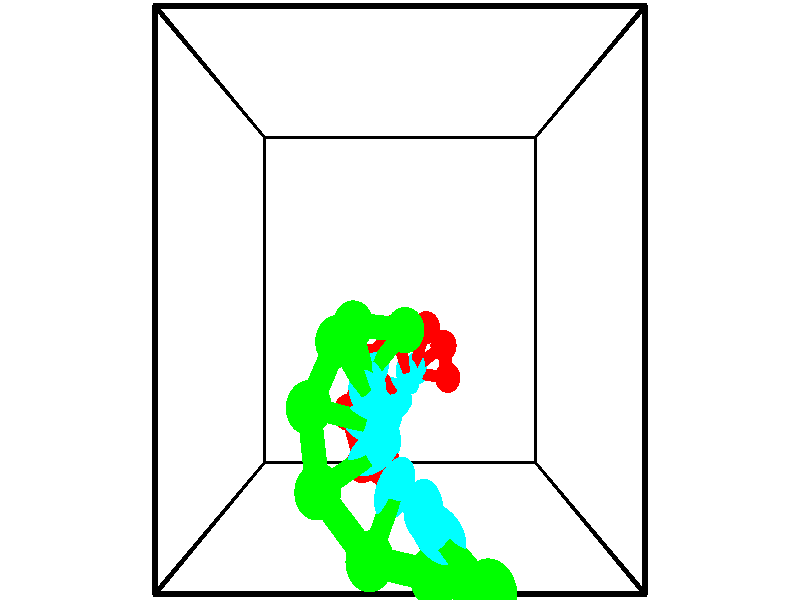 // switches for output
#declare DRAW_BASES = 1; // possible values are 0, 1; only relevant for DNA ribbons
#declare DRAW_BASES_TYPE = 3; // possible values are 1, 2, 3; only relevant for DNA ribbons
#declare DRAW_FOG = 0; // set to 1 to enable fog

#include "colors.inc"

#include "transforms.inc"
background { rgb <1, 1, 1>}

#default {
   normal{
       ripples 0.25
       frequency 0.20
       turbulence 0.2
       lambda 5
   }
	finish {
		phong 0.1
		phong_size 40.
	}
}

// original window dimensions: 1024x640


// camera settings

camera {
	sky <-0, 1, 0>
	up <-0, 1, 0>
	right 1.6 * <1, 0, 0>
	location <2.5, 2.5, 11.1562>
	look_at <2.5, 2.5, 2.5>
	direction <0, 0, -8.6562>
	angle 67.0682
}


# declare cpy_camera_pos = <2.5, 2.5, 11.1562>;
# if (DRAW_FOG = 1)
fog {
	fog_type 2
	up vnormalize(cpy_camera_pos)
	color rgbt<1,1,1,0.3>
	distance 1e-5
	fog_alt 3e-3
	fog_offset 4
}
# end


// LIGHTS

# declare lum = 6;
global_settings {
	ambient_light rgb lum * <0.05, 0.05, 0.05>
	max_trace_level 15
}# declare cpy_direct_light_amount = 0.25;
light_source
{	1000 * <-1, -1, 1>,
	rgb lum * cpy_direct_light_amount
	parallel
}

light_source
{	1000 * <1, 1, -1>,
	rgb lum * cpy_direct_light_amount
	parallel
}

// strand 0

// nucleotide -1

// particle -1
sphere {
	<2.496684, 0.112652, 1.966569> 0.250000
	pigment { color rgbt <1,0,0,0> }
	no_shadow
}
cylinder {
	<2.388449, 0.496685, 1.994915>,  <2.323508, 0.727105, 2.011923>, 0.100000
	pigment { color rgbt <1,0,0,0> }
	no_shadow
}
cylinder {
	<2.388449, 0.496685, 1.994915>,  <2.496684, 0.112652, 1.966569>, 0.100000
	pigment { color rgbt <1,0,0,0> }
	no_shadow
}

// particle -1
sphere {
	<2.388449, 0.496685, 1.994915> 0.100000
	pigment { color rgbt <1,0,0,0> }
	no_shadow
}
sphere {
	0, 1
	scale<0.080000,0.200000,0.300000>
	matrix <0.090278, 0.098592, -0.991024,
		-0.958453, -0.261761, -0.113353,
		-0.270587, 0.960084, 0.070865,
		2.307272, 0.784710, 2.016174>
	pigment { color rgbt <0,1,1,0> }
	no_shadow
}
cylinder {
	<1.904306, 0.341382, 1.601160>,  <2.496684, 0.112652, 1.966569>, 0.130000
	pigment { color rgbt <1,0,0,0> }
	no_shadow
}

// nucleotide -1

// particle -1
sphere {
	<1.904306, 0.341382, 1.601160> 0.250000
	pigment { color rgbt <1,0,0,0> }
	no_shadow
}
cylinder {
	<2.132244, 0.666617, 1.648761>,  <2.269007, 0.861759, 1.677322>, 0.100000
	pigment { color rgbt <1,0,0,0> }
	no_shadow
}
cylinder {
	<2.132244, 0.666617, 1.648761>,  <1.904306, 0.341382, 1.601160>, 0.100000
	pigment { color rgbt <1,0,0,0> }
	no_shadow
}

// particle -1
sphere {
	<2.132244, 0.666617, 1.648761> 0.100000
	pigment { color rgbt <1,0,0,0> }
	no_shadow
}
sphere {
	0, 1
	scale<0.080000,0.200000,0.300000>
	matrix <-0.076994, 0.197008, -0.977374,
		-0.818136, 0.547791, 0.174867,
		0.569847, 0.813089, 0.119003,
		2.303198, 0.910544, 1.684462>
	pigment { color rgbt <0,1,1,0> }
	no_shadow
}
cylinder {
	<1.656841, 0.969857, 1.286936>,  <1.904306, 0.341382, 1.601160>, 0.130000
	pigment { color rgbt <1,0,0,0> }
	no_shadow
}

// nucleotide -1

// particle -1
sphere {
	<1.656841, 0.969857, 1.286936> 0.250000
	pigment { color rgbt <1,0,0,0> }
	no_shadow
}
cylinder {
	<2.055092, 1.007109, 1.284010>,  <2.294042, 1.029460, 1.282254>, 0.100000
	pigment { color rgbt <1,0,0,0> }
	no_shadow
}
cylinder {
	<2.055092, 1.007109, 1.284010>,  <1.656841, 0.969857, 1.286936>, 0.100000
	pigment { color rgbt <1,0,0,0> }
	no_shadow
}

// particle -1
sphere {
	<2.055092, 1.007109, 1.284010> 0.100000
	pigment { color rgbt <1,0,0,0> }
	no_shadow
}
sphere {
	0, 1
	scale<0.080000,0.200000,0.300000>
	matrix <-0.045672, 0.416952, -0.907780,
		-0.081491, 0.904145, 0.419382,
		0.995627, 0.093130, -0.007316,
		2.353780, 1.035048, 1.281815>
	pigment { color rgbt <0,1,1,0> }
	no_shadow
}
cylinder {
	<1.953561, 1.639109, 1.053377>,  <1.656841, 0.969857, 1.286936>, 0.130000
	pigment { color rgbt <1,0,0,0> }
	no_shadow
}

// nucleotide -1

// particle -1
sphere {
	<1.953561, 1.639109, 1.053377> 0.250000
	pigment { color rgbt <1,0,0,0> }
	no_shadow
}
cylinder {
	<2.240654, 1.373631, 0.969123>,  <2.412910, 1.214343, 0.918570>, 0.100000
	pigment { color rgbt <1,0,0,0> }
	no_shadow
}
cylinder {
	<2.240654, 1.373631, 0.969123>,  <1.953561, 1.639109, 1.053377>, 0.100000
	pigment { color rgbt <1,0,0,0> }
	no_shadow
}

// particle -1
sphere {
	<2.240654, 1.373631, 0.969123> 0.100000
	pigment { color rgbt <1,0,0,0> }
	no_shadow
}
sphere {
	0, 1
	scale<0.080000,0.200000,0.300000>
	matrix <0.068321, 0.368163, -0.927248,
		0.692959, 0.651125, 0.309587,
		0.717732, -0.663696, -0.210636,
		2.455974, 1.174522, 0.905932>
	pigment { color rgbt <0,1,1,0> }
	no_shadow
}
cylinder {
	<2.426838, 2.052769, 0.630950>,  <1.953561, 1.639109, 1.053377>, 0.130000
	pigment { color rgbt <1,0,0,0> }
	no_shadow
}

// nucleotide -1

// particle -1
sphere {
	<2.426838, 2.052769, 0.630950> 0.250000
	pigment { color rgbt <1,0,0,0> }
	no_shadow
}
cylinder {
	<2.547684, 1.676562, 0.568785>,  <2.620191, 1.450838, 0.531486>, 0.100000
	pigment { color rgbt <1,0,0,0> }
	no_shadow
}
cylinder {
	<2.547684, 1.676562, 0.568785>,  <2.426838, 2.052769, 0.630950>, 0.100000
	pigment { color rgbt <1,0,0,0> }
	no_shadow
}

// particle -1
sphere {
	<2.547684, 1.676562, 0.568785> 0.100000
	pigment { color rgbt <1,0,0,0> }
	no_shadow
}
sphere {
	0, 1
	scale<0.080000,0.200000,0.300000>
	matrix <0.052723, 0.179267, -0.982387,
		0.951812, 0.288600, 0.103746,
		0.302115, -0.940518, -0.155412,
		2.638318, 1.394407, 0.522161>
	pigment { color rgbt <0,1,1,0> }
	no_shadow
}
cylinder {
	<2.978601, 2.080934, 0.138098>,  <2.426838, 2.052769, 0.630950>, 0.130000
	pigment { color rgbt <1,0,0,0> }
	no_shadow
}

// nucleotide -1

// particle -1
sphere {
	<2.978601, 2.080934, 0.138098> 0.250000
	pigment { color rgbt <1,0,0,0> }
	no_shadow
}
cylinder {
	<2.843874, 1.704849, 0.117870>,  <2.763037, 1.479199, 0.105734>, 0.100000
	pigment { color rgbt <1,0,0,0> }
	no_shadow
}
cylinder {
	<2.843874, 1.704849, 0.117870>,  <2.978601, 2.080934, 0.138098>, 0.100000
	pigment { color rgbt <1,0,0,0> }
	no_shadow
}

// particle -1
sphere {
	<2.843874, 1.704849, 0.117870> 0.100000
	pigment { color rgbt <1,0,0,0> }
	no_shadow
}
sphere {
	0, 1
	scale<0.080000,0.200000,0.300000>
	matrix <0.143317, 0.001888, -0.989675,
		0.930599, -0.340588, 0.134113,
		-0.336818, -0.940211, -0.050570,
		2.742828, 1.422786, 0.102699>
	pigment { color rgbt <0,1,1,0> }
	no_shadow
}
cylinder {
	<3.333239, 1.774123, -0.406630>,  <2.978601, 2.080934, 0.138098>, 0.130000
	pigment { color rgbt <1,0,0,0> }
	no_shadow
}

// nucleotide -1

// particle -1
sphere {
	<3.333239, 1.774123, -0.406630> 0.250000
	pigment { color rgbt <1,0,0,0> }
	no_shadow
}
cylinder {
	<2.999264, 1.563046, -0.344126>,  <2.798878, 1.436399, -0.306623>, 0.100000
	pigment { color rgbt <1,0,0,0> }
	no_shadow
}
cylinder {
	<2.999264, 1.563046, -0.344126>,  <3.333239, 1.774123, -0.406630>, 0.100000
	pigment { color rgbt <1,0,0,0> }
	no_shadow
}

// particle -1
sphere {
	<2.999264, 1.563046, -0.344126> 0.100000
	pigment { color rgbt <1,0,0,0> }
	no_shadow
}
sphere {
	0, 1
	scale<0.080000,0.200000,0.300000>
	matrix <-0.091042, -0.147584, -0.984850,
		0.542761, -0.836516, 0.075181,
		-0.834938, -0.527693, 0.156261,
		2.748782, 1.404738, -0.297247>
	pigment { color rgbt <0,1,1,0> }
	no_shadow
}
cylinder {
	<3.441364, 1.221240, -0.768827>,  <3.333239, 1.774123, -0.406630>, 0.130000
	pigment { color rgbt <1,0,0,0> }
	no_shadow
}

// nucleotide -1

// particle -1
sphere {
	<3.441364, 1.221240, -0.768827> 0.250000
	pigment { color rgbt <1,0,0,0> }
	no_shadow
}
cylinder {
	<3.043949, 1.266640, -0.768754>,  <2.805500, 1.293879, -0.768710>, 0.100000
	pigment { color rgbt <1,0,0,0> }
	no_shadow
}
cylinder {
	<3.043949, 1.266640, -0.768754>,  <3.441364, 1.221240, -0.768827>, 0.100000
	pigment { color rgbt <1,0,0,0> }
	no_shadow
}

// particle -1
sphere {
	<3.043949, 1.266640, -0.768754> 0.100000
	pigment { color rgbt <1,0,0,0> }
	no_shadow
}
sphere {
	0, 1
	scale<0.080000,0.200000,0.300000>
	matrix <-0.019454, -0.168707, -0.985474,
		-0.111817, -0.979110, 0.169825,
		-0.993539, 0.113496, 0.000183,
		2.745888, 1.300689, -0.768699>
	pigment { color rgbt <0,1,1,0> }
	no_shadow
}
// strand 1

// nucleotide -1

// particle -1
sphere {
	<2.565090, 2.175043, 3.341273> 0.250000
	pigment { color rgbt <0,1,0,0> }
	no_shadow
}
cylinder {
	<2.300579, 1.894848, 3.233920>,  <2.141872, 1.726731, 3.169508>, 0.100000
	pigment { color rgbt <0,1,0,0> }
	no_shadow
}
cylinder {
	<2.300579, 1.894848, 3.233920>,  <2.565090, 2.175043, 3.341273>, 0.100000
	pigment { color rgbt <0,1,0,0> }
	no_shadow
}

// particle -1
sphere {
	<2.300579, 1.894848, 3.233920> 0.100000
	pigment { color rgbt <0,1,0,0> }
	no_shadow
}
sphere {
	0, 1
	scale<0.080000,0.200000,0.300000>
	matrix <-0.016590, -0.344032, 0.938812,
		-0.749957, 0.625268, 0.215880,
		-0.661278, -0.700487, -0.268382,
		2.102196, 1.684702, 3.153405>
	pigment { color rgbt <0,1,1,0> }
	no_shadow
}
cylinder {
	<1.922453, 2.246228, 3.703346>,  <2.565090, 2.175043, 3.341273>, 0.130000
	pigment { color rgbt <0,1,0,0> }
	no_shadow
}

// nucleotide -1

// particle -1
sphere {
	<1.922453, 2.246228, 3.703346> 0.250000
	pigment { color rgbt <0,1,0,0> }
	no_shadow
}
cylinder {
	<2.035336, 1.875391, 3.604671>,  <2.103065, 1.652888, 3.545465>, 0.100000
	pigment { color rgbt <0,1,0,0> }
	no_shadow
}
cylinder {
	<2.035336, 1.875391, 3.604671>,  <1.922453, 2.246228, 3.703346>, 0.100000
	pigment { color rgbt <0,1,0,0> }
	no_shadow
}

// particle -1
sphere {
	<2.035336, 1.875391, 3.604671> 0.100000
	pigment { color rgbt <0,1,0,0> }
	no_shadow
}
sphere {
	0, 1
	scale<0.080000,0.200000,0.300000>
	matrix <0.107473, -0.224971, 0.968420,
		-0.953315, -0.299806, 0.036149,
		0.282206, -0.927094, -0.246690,
		2.119997, 1.597262, 3.530664>
	pigment { color rgbt <0,1,1,0> }
	no_shadow
}
cylinder {
	<1.788127, 2.107402, 4.295984>,  <1.922453, 2.246228, 3.703346>, 0.130000
	pigment { color rgbt <0,1,0,0> }
	no_shadow
}

// nucleotide -1

// particle -1
sphere {
	<1.788127, 2.107402, 4.295984> 0.250000
	pigment { color rgbt <0,1,0,0> }
	no_shadow
}
cylinder {
	<1.975418, 1.798064, 4.125010>,  <2.087792, 1.612461, 4.022426>, 0.100000
	pigment { color rgbt <0,1,0,0> }
	no_shadow
}
cylinder {
	<1.975418, 1.798064, 4.125010>,  <1.788127, 2.107402, 4.295984>, 0.100000
	pigment { color rgbt <0,1,0,0> }
	no_shadow
}

// particle -1
sphere {
	<1.975418, 1.798064, 4.125010> 0.100000
	pigment { color rgbt <0,1,0,0> }
	no_shadow
}
sphere {
	0, 1
	scale<0.080000,0.200000,0.300000>
	matrix <0.251242, -0.347251, 0.903490,
		-0.847137, -0.530427, 0.031705,
		0.468226, -0.773346, -0.427434,
		2.115886, 1.566060, 3.996780>
	pigment { color rgbt <0,1,1,0> }
	no_shadow
}
cylinder {
	<1.500357, 1.517084, 4.526997>,  <1.788127, 2.107402, 4.295984>, 0.130000
	pigment { color rgbt <0,1,0,0> }
	no_shadow
}

// nucleotide -1

// particle -1
sphere {
	<1.500357, 1.517084, 4.526997> 0.250000
	pigment { color rgbt <0,1,0,0> }
	no_shadow
}
cylinder {
	<1.874771, 1.419174, 4.425867>,  <2.099420, 1.360428, 4.365188>, 0.100000
	pigment { color rgbt <0,1,0,0> }
	no_shadow
}
cylinder {
	<1.874771, 1.419174, 4.425867>,  <1.500357, 1.517084, 4.526997>, 0.100000
	pigment { color rgbt <0,1,0,0> }
	no_shadow
}

// particle -1
sphere {
	<1.874771, 1.419174, 4.425867> 0.100000
	pigment { color rgbt <0,1,0,0> }
	no_shadow
}
sphere {
	0, 1
	scale<0.080000,0.200000,0.300000>
	matrix <0.163863, -0.332638, 0.928709,
		-0.311415, -0.910737, -0.271254,
		0.936039, -0.244766, -0.252824,
		2.155582, 1.345742, 4.350019>
	pigment { color rgbt <0,1,1,0> }
	no_shadow
}
cylinder {
	<1.616251, 0.783792, 4.660834>,  <1.500357, 1.517084, 4.526997>, 0.130000
	pigment { color rgbt <0,1,0,0> }
	no_shadow
}

// nucleotide -1

// particle -1
sphere {
	<1.616251, 0.783792, 4.660834> 0.250000
	pigment { color rgbt <0,1,0,0> }
	no_shadow
}
cylinder {
	<1.959217, 0.987889, 4.687637>,  <2.164997, 1.110348, 4.703719>, 0.100000
	pigment { color rgbt <0,1,0,0> }
	no_shadow
}
cylinder {
	<1.959217, 0.987889, 4.687637>,  <1.616251, 0.783792, 4.660834>, 0.100000
	pigment { color rgbt <0,1,0,0> }
	no_shadow
}

// particle -1
sphere {
	<1.959217, 0.987889, 4.687637> 0.100000
	pigment { color rgbt <0,1,0,0> }
	no_shadow
}
sphere {
	0, 1
	scale<0.080000,0.200000,0.300000>
	matrix <0.127495, -0.336760, 0.932919,
		0.498581, -0.791356, -0.353797,
		0.857416, 0.510243, 0.067008,
		2.216442, 1.140962, 4.707739>
	pigment { color rgbt <0,1,1,0> }
	no_shadow
}
cylinder {
	<2.189753, 0.261290, 4.943423>,  <1.616251, 0.783792, 4.660834>, 0.130000
	pigment { color rgbt <0,1,0,0> }
	no_shadow
}

// nucleotide -1

// particle -1
sphere {
	<2.189753, 0.261290, 4.943423> 0.250000
	pigment { color rgbt <0,1,0,0> }
	no_shadow
}
cylinder {
	<2.336788, 0.628798, 5.001035>,  <2.425009, 0.849302, 5.035603>, 0.100000
	pigment { color rgbt <0,1,0,0> }
	no_shadow
}
cylinder {
	<2.336788, 0.628798, 5.001035>,  <2.189753, 0.261290, 4.943423>, 0.100000
	pigment { color rgbt <0,1,0,0> }
	no_shadow
}

// particle -1
sphere {
	<2.336788, 0.628798, 5.001035> 0.100000
	pigment { color rgbt <0,1,0,0> }
	no_shadow
}
sphere {
	0, 1
	scale<0.080000,0.200000,0.300000>
	matrix <0.303787, -0.265004, 0.915143,
		0.878973, -0.292640, -0.376522,
		0.367587, 0.918768, 0.144031,
		2.447064, 0.904428, 5.044245>
	pigment { color rgbt <0,1,1,0> }
	no_shadow
}
cylinder {
	<2.846641, 0.179332, 5.064628>,  <2.189753, 0.261290, 4.943423>, 0.130000
	pigment { color rgbt <0,1,0,0> }
	no_shadow
}

// nucleotide -1

// particle -1
sphere {
	<2.846641, 0.179332, 5.064628> 0.250000
	pigment { color rgbt <0,1,0,0> }
	no_shadow
}
cylinder {
	<2.778160, 0.539849, 5.223807>,  <2.737072, 0.756159, 5.319314>, 0.100000
	pigment { color rgbt <0,1,0,0> }
	no_shadow
}
cylinder {
	<2.778160, 0.539849, 5.223807>,  <2.846641, 0.179332, 5.064628>, 0.100000
	pigment { color rgbt <0,1,0,0> }
	no_shadow
}

// particle -1
sphere {
	<2.778160, 0.539849, 5.223807> 0.100000
	pigment { color rgbt <0,1,0,0> }
	no_shadow
}
sphere {
	0, 1
	scale<0.080000,0.200000,0.300000>
	matrix <0.335098, -0.326563, 0.883780,
		0.926498, 0.284656, -0.246113,
		-0.171201, 0.901292, 0.397947,
		2.726800, 0.810237, 5.343191>
	pigment { color rgbt <0,1,1,0> }
	no_shadow
}
cylinder {
	<3.316754, 0.270928, 5.651946>,  <2.846641, 0.179332, 5.064628>, 0.130000
	pigment { color rgbt <0,1,0,0> }
	no_shadow
}

// nucleotide -1

// particle -1
sphere {
	<3.316754, 0.270928, 5.651946> 0.250000
	pigment { color rgbt <0,1,0,0> }
	no_shadow
}
cylinder {
	<3.045757, 0.554350, 5.730894>,  <2.883159, 0.724403, 5.778263>, 0.100000
	pigment { color rgbt <0,1,0,0> }
	no_shadow
}
cylinder {
	<3.045757, 0.554350, 5.730894>,  <3.316754, 0.270928, 5.651946>, 0.100000
	pigment { color rgbt <0,1,0,0> }
	no_shadow
}

// particle -1
sphere {
	<3.045757, 0.554350, 5.730894> 0.100000
	pigment { color rgbt <0,1,0,0> }
	no_shadow
}
sphere {
	0, 1
	scale<0.080000,0.200000,0.300000>
	matrix <0.054567, -0.219179, 0.974158,
		0.733503, 0.670754, 0.109829,
		-0.677493, 0.708554, 0.197370,
		2.842510, 0.766916, 5.790105>
	pigment { color rgbt <0,1,1,0> }
	no_shadow
}
// box output
cylinder {
	<0.000000, 0.000000, 0.000000>,  <5.000000, 0.000000, 0.000000>, 0.025000
	pigment { color rgbt <0,0,0,0> }
	no_shadow
}
cylinder {
	<0.000000, 0.000000, 0.000000>,  <0.000000, 5.000000, 0.000000>, 0.025000
	pigment { color rgbt <0,0,0,0> }
	no_shadow
}
cylinder {
	<0.000000, 0.000000, 0.000000>,  <0.000000, 0.000000, 5.000000>, 0.025000
	pigment { color rgbt <0,0,0,0> }
	no_shadow
}
cylinder {
	<5.000000, 5.000000, 5.000000>,  <0.000000, 5.000000, 5.000000>, 0.025000
	pigment { color rgbt <0,0,0,0> }
	no_shadow
}
cylinder {
	<5.000000, 5.000000, 5.000000>,  <5.000000, 0.000000, 5.000000>, 0.025000
	pigment { color rgbt <0,0,0,0> }
	no_shadow
}
cylinder {
	<5.000000, 5.000000, 5.000000>,  <5.000000, 5.000000, 0.000000>, 0.025000
	pigment { color rgbt <0,0,0,0> }
	no_shadow
}
cylinder {
	<0.000000, 0.000000, 5.000000>,  <0.000000, 5.000000, 5.000000>, 0.025000
	pigment { color rgbt <0,0,0,0> }
	no_shadow
}
cylinder {
	<0.000000, 0.000000, 5.000000>,  <5.000000, 0.000000, 5.000000>, 0.025000
	pigment { color rgbt <0,0,0,0> }
	no_shadow
}
cylinder {
	<5.000000, 5.000000, 0.000000>,  <0.000000, 5.000000, 0.000000>, 0.025000
	pigment { color rgbt <0,0,0,0> }
	no_shadow
}
cylinder {
	<5.000000, 5.000000, 0.000000>,  <5.000000, 0.000000, 0.000000>, 0.025000
	pigment { color rgbt <0,0,0,0> }
	no_shadow
}
cylinder {
	<5.000000, 0.000000, 5.000000>,  <5.000000, 0.000000, 0.000000>, 0.025000
	pigment { color rgbt <0,0,0,0> }
	no_shadow
}
cylinder {
	<0.000000, 5.000000, 0.000000>,  <0.000000, 5.000000, 5.000000>, 0.025000
	pigment { color rgbt <0,0,0,0> }
	no_shadow
}
// end of box output
